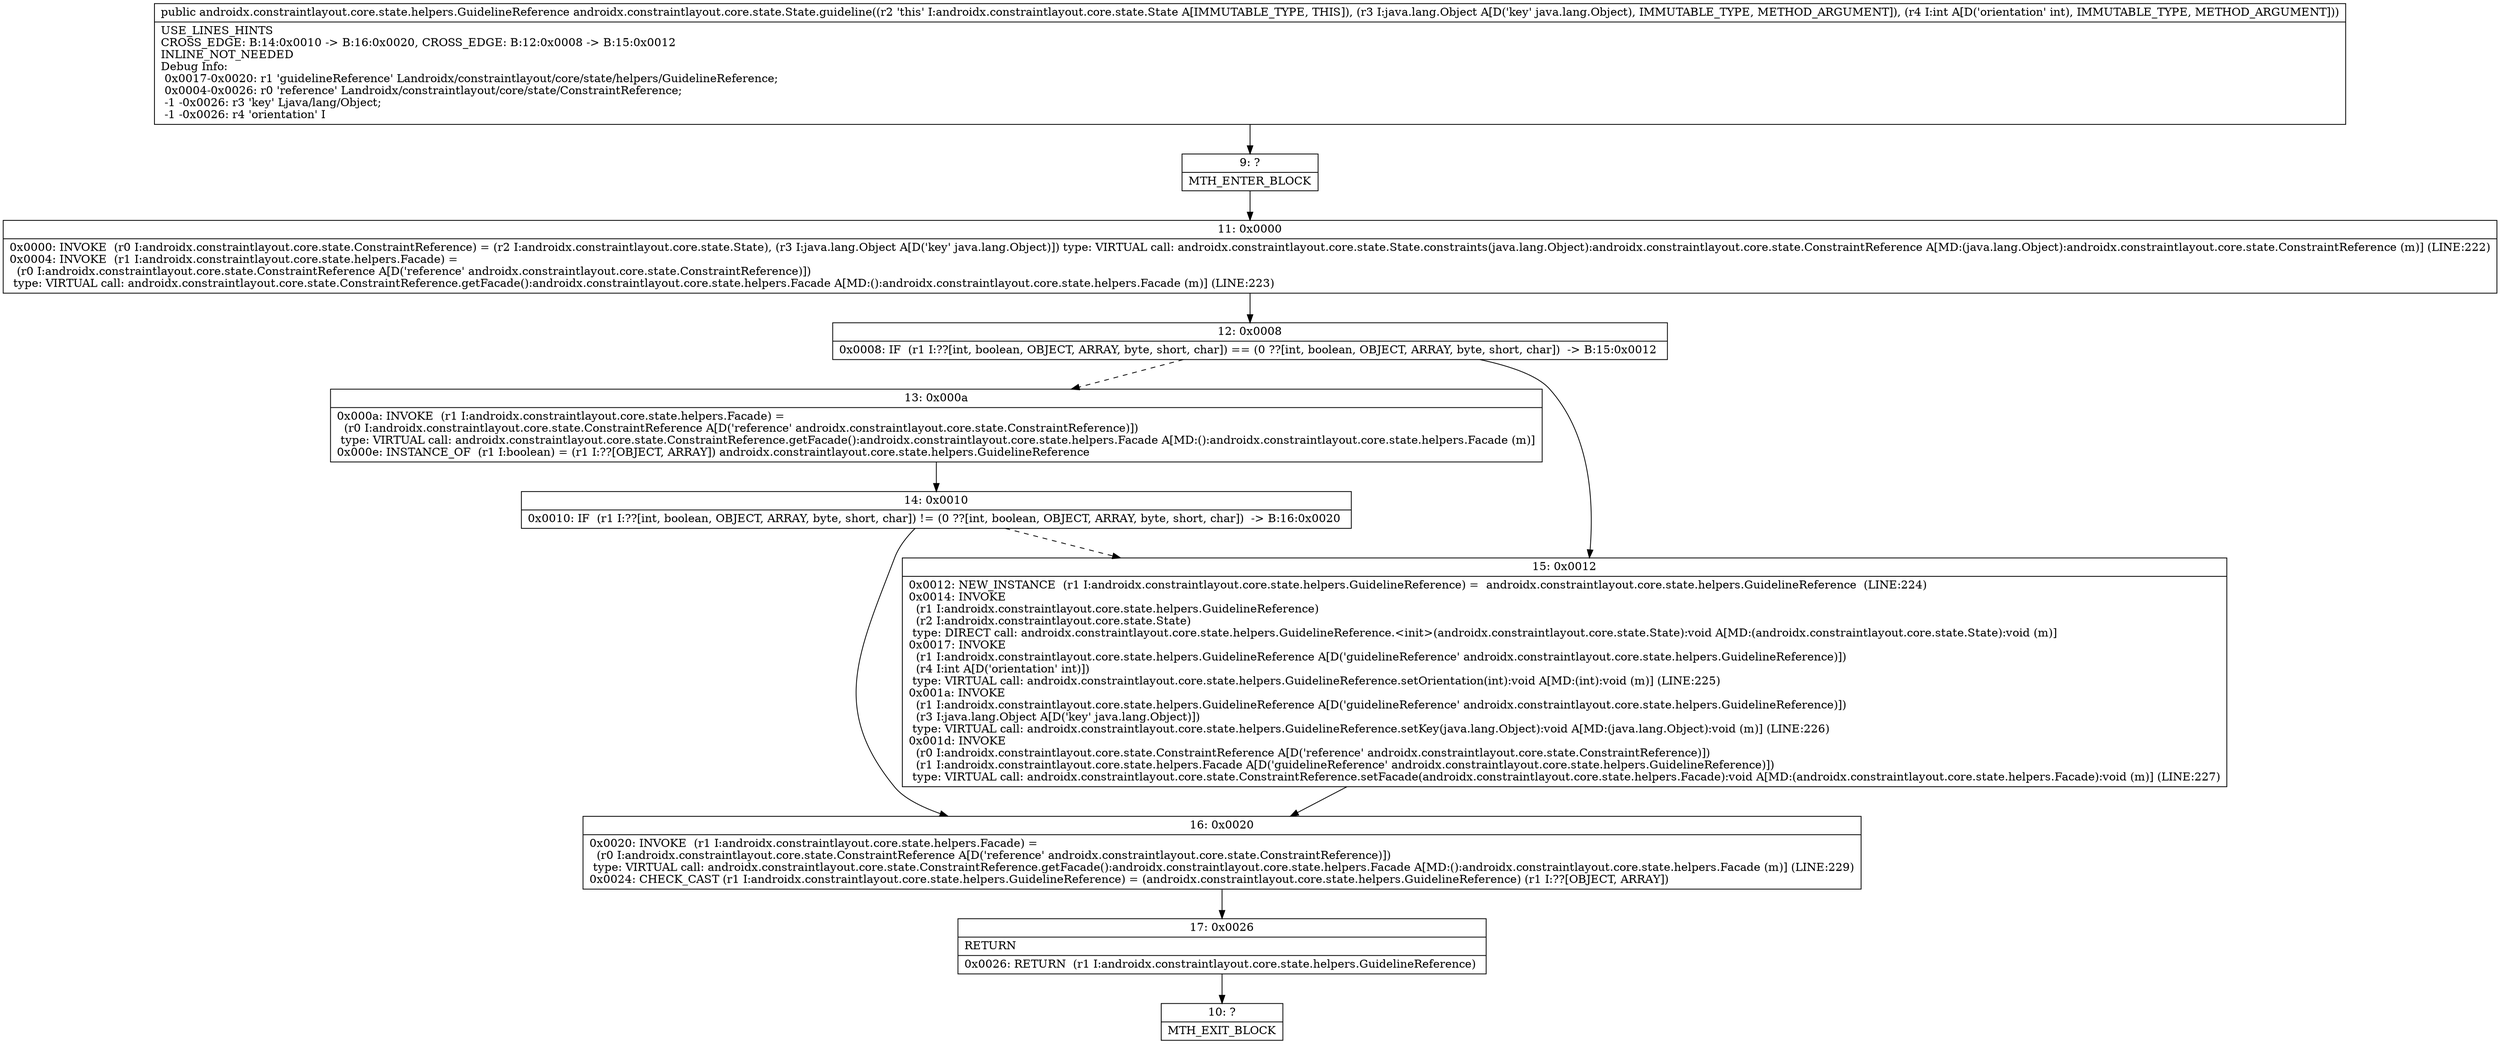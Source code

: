 digraph "CFG forandroidx.constraintlayout.core.state.State.guideline(Ljava\/lang\/Object;I)Landroidx\/constraintlayout\/core\/state\/helpers\/GuidelineReference;" {
Node_9 [shape=record,label="{9\:\ ?|MTH_ENTER_BLOCK\l}"];
Node_11 [shape=record,label="{11\:\ 0x0000|0x0000: INVOKE  (r0 I:androidx.constraintlayout.core.state.ConstraintReference) = (r2 I:androidx.constraintlayout.core.state.State), (r3 I:java.lang.Object A[D('key' java.lang.Object)]) type: VIRTUAL call: androidx.constraintlayout.core.state.State.constraints(java.lang.Object):androidx.constraintlayout.core.state.ConstraintReference A[MD:(java.lang.Object):androidx.constraintlayout.core.state.ConstraintReference (m)] (LINE:222)\l0x0004: INVOKE  (r1 I:androidx.constraintlayout.core.state.helpers.Facade) = \l  (r0 I:androidx.constraintlayout.core.state.ConstraintReference A[D('reference' androidx.constraintlayout.core.state.ConstraintReference)])\l type: VIRTUAL call: androidx.constraintlayout.core.state.ConstraintReference.getFacade():androidx.constraintlayout.core.state.helpers.Facade A[MD:():androidx.constraintlayout.core.state.helpers.Facade (m)] (LINE:223)\l}"];
Node_12 [shape=record,label="{12\:\ 0x0008|0x0008: IF  (r1 I:??[int, boolean, OBJECT, ARRAY, byte, short, char]) == (0 ??[int, boolean, OBJECT, ARRAY, byte, short, char])  \-\> B:15:0x0012 \l}"];
Node_13 [shape=record,label="{13\:\ 0x000a|0x000a: INVOKE  (r1 I:androidx.constraintlayout.core.state.helpers.Facade) = \l  (r0 I:androidx.constraintlayout.core.state.ConstraintReference A[D('reference' androidx.constraintlayout.core.state.ConstraintReference)])\l type: VIRTUAL call: androidx.constraintlayout.core.state.ConstraintReference.getFacade():androidx.constraintlayout.core.state.helpers.Facade A[MD:():androidx.constraintlayout.core.state.helpers.Facade (m)]\l0x000e: INSTANCE_OF  (r1 I:boolean) = (r1 I:??[OBJECT, ARRAY]) androidx.constraintlayout.core.state.helpers.GuidelineReference \l}"];
Node_14 [shape=record,label="{14\:\ 0x0010|0x0010: IF  (r1 I:??[int, boolean, OBJECT, ARRAY, byte, short, char]) != (0 ??[int, boolean, OBJECT, ARRAY, byte, short, char])  \-\> B:16:0x0020 \l}"];
Node_16 [shape=record,label="{16\:\ 0x0020|0x0020: INVOKE  (r1 I:androidx.constraintlayout.core.state.helpers.Facade) = \l  (r0 I:androidx.constraintlayout.core.state.ConstraintReference A[D('reference' androidx.constraintlayout.core.state.ConstraintReference)])\l type: VIRTUAL call: androidx.constraintlayout.core.state.ConstraintReference.getFacade():androidx.constraintlayout.core.state.helpers.Facade A[MD:():androidx.constraintlayout.core.state.helpers.Facade (m)] (LINE:229)\l0x0024: CHECK_CAST (r1 I:androidx.constraintlayout.core.state.helpers.GuidelineReference) = (androidx.constraintlayout.core.state.helpers.GuidelineReference) (r1 I:??[OBJECT, ARRAY]) \l}"];
Node_17 [shape=record,label="{17\:\ 0x0026|RETURN\l|0x0026: RETURN  (r1 I:androidx.constraintlayout.core.state.helpers.GuidelineReference) \l}"];
Node_10 [shape=record,label="{10\:\ ?|MTH_EXIT_BLOCK\l}"];
Node_15 [shape=record,label="{15\:\ 0x0012|0x0012: NEW_INSTANCE  (r1 I:androidx.constraintlayout.core.state.helpers.GuidelineReference) =  androidx.constraintlayout.core.state.helpers.GuidelineReference  (LINE:224)\l0x0014: INVOKE  \l  (r1 I:androidx.constraintlayout.core.state.helpers.GuidelineReference)\l  (r2 I:androidx.constraintlayout.core.state.State)\l type: DIRECT call: androidx.constraintlayout.core.state.helpers.GuidelineReference.\<init\>(androidx.constraintlayout.core.state.State):void A[MD:(androidx.constraintlayout.core.state.State):void (m)]\l0x0017: INVOKE  \l  (r1 I:androidx.constraintlayout.core.state.helpers.GuidelineReference A[D('guidelineReference' androidx.constraintlayout.core.state.helpers.GuidelineReference)])\l  (r4 I:int A[D('orientation' int)])\l type: VIRTUAL call: androidx.constraintlayout.core.state.helpers.GuidelineReference.setOrientation(int):void A[MD:(int):void (m)] (LINE:225)\l0x001a: INVOKE  \l  (r1 I:androidx.constraintlayout.core.state.helpers.GuidelineReference A[D('guidelineReference' androidx.constraintlayout.core.state.helpers.GuidelineReference)])\l  (r3 I:java.lang.Object A[D('key' java.lang.Object)])\l type: VIRTUAL call: androidx.constraintlayout.core.state.helpers.GuidelineReference.setKey(java.lang.Object):void A[MD:(java.lang.Object):void (m)] (LINE:226)\l0x001d: INVOKE  \l  (r0 I:androidx.constraintlayout.core.state.ConstraintReference A[D('reference' androidx.constraintlayout.core.state.ConstraintReference)])\l  (r1 I:androidx.constraintlayout.core.state.helpers.Facade A[D('guidelineReference' androidx.constraintlayout.core.state.helpers.GuidelineReference)])\l type: VIRTUAL call: androidx.constraintlayout.core.state.ConstraintReference.setFacade(androidx.constraintlayout.core.state.helpers.Facade):void A[MD:(androidx.constraintlayout.core.state.helpers.Facade):void (m)] (LINE:227)\l}"];
MethodNode[shape=record,label="{public androidx.constraintlayout.core.state.helpers.GuidelineReference androidx.constraintlayout.core.state.State.guideline((r2 'this' I:androidx.constraintlayout.core.state.State A[IMMUTABLE_TYPE, THIS]), (r3 I:java.lang.Object A[D('key' java.lang.Object), IMMUTABLE_TYPE, METHOD_ARGUMENT]), (r4 I:int A[D('orientation' int), IMMUTABLE_TYPE, METHOD_ARGUMENT]))  | USE_LINES_HINTS\lCROSS_EDGE: B:14:0x0010 \-\> B:16:0x0020, CROSS_EDGE: B:12:0x0008 \-\> B:15:0x0012\lINLINE_NOT_NEEDED\lDebug Info:\l  0x0017\-0x0020: r1 'guidelineReference' Landroidx\/constraintlayout\/core\/state\/helpers\/GuidelineReference;\l  0x0004\-0x0026: r0 'reference' Landroidx\/constraintlayout\/core\/state\/ConstraintReference;\l  \-1 \-0x0026: r3 'key' Ljava\/lang\/Object;\l  \-1 \-0x0026: r4 'orientation' I\l}"];
MethodNode -> Node_9;Node_9 -> Node_11;
Node_11 -> Node_12;
Node_12 -> Node_13[style=dashed];
Node_12 -> Node_15;
Node_13 -> Node_14;
Node_14 -> Node_15[style=dashed];
Node_14 -> Node_16;
Node_16 -> Node_17;
Node_17 -> Node_10;
Node_15 -> Node_16;
}

